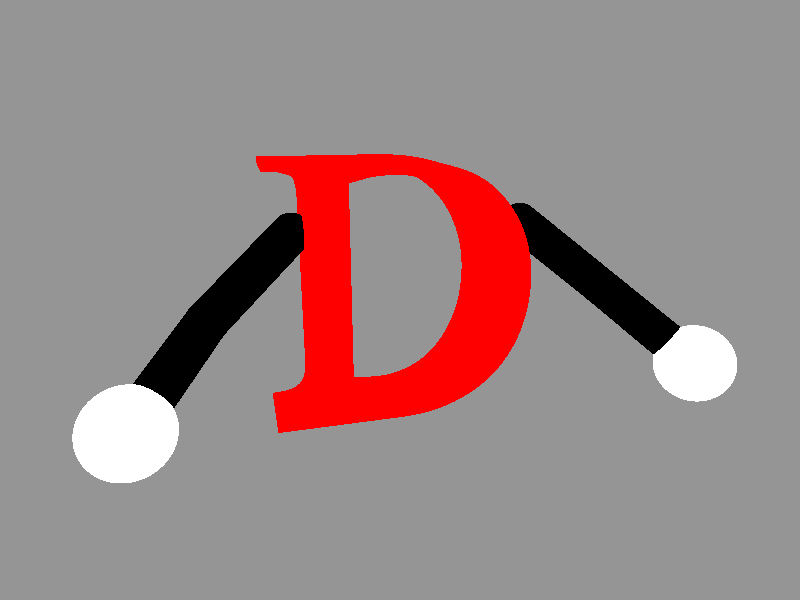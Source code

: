/*
 * Prospective mascot for D?
 */

#include "colors.inc"

#declare amb = 0.4;
#declare metalfin = finish {
	diffuse 0.1
	ambient 0.4
	specular 1
	metallic
	roughness 0.1
};

#declare H = 0.75;
#declare W = 0.75;
#declare waist = -.3;
#declare body_thickness = .2;
#declare body_width = 0.7;

#local arm_rad = 0.05;
#local upper_arm_len = 0.3;
#local forearm_len = 0.3;

#macro arm(raise_angle, fwd_angle, out_angle, elbow_angle)
union {
	sphere {	// shoulder
		<0,0,0>, arm_rad
	}

	union {		// arm
		cylinder {	// upper arm
			<0, -upper_arm_len, 0>, <0,0,0>, arm_rad
		}

		union {		// lower arm
			sphere {	// elbow
				<0,0,0>, arm_rad
			}

			union {
				cylinder {
					<0, -forearm_len, 0>, <0,0,0>, arm_rad
				}

				// Hand
				sphere {
					// TEMPORARY
					<0,0,0>, arm_rad*2
					pigment { White }
					finish { diffuse 0.5 ambient amb }
					translate <0, -forearm_len, 0>
				}

				rotate x*elbow_angle
			}
			translate <0, -upper_arm_len, 0>
		}
		rotate y*shoulder_out_angle
		rotate x*shoulder_fwd_angle
		rotate z*shoulder_raise_angle
	}
}
#end

union {
	// Body (bo-D ?)
	text {
		ttf "timrom.ttf" "D" body_thickness 0
		pigment { Red }
		finish { metalfin }
		translate <0, 0, -body_thickness/2>
	}

	// Arms
	#local shoulder_y = 0.5;
	#local left_shoulder_x = body_width - 0.01;
	#local right_shoulder_x = 0.07;
	union {
		object {	// left arm
			#local shoulder_raise_angle = 50;
			#local shoulder_fwd_angle = 20;
			#local shoulder_out_angle = 10;
			#local elbow_angle = 20;

			arm(shoulder_raise_angle, shoulder_fwd_angle,
				shoulder_out_angle, elbow_angle)

			translate <left_shoulder_x, shoulder_y, 0>
		}
		object {	// right arm
			#local shoulder_raise_angle = 50;
			#local shoulder_fwd_angle = 20;
			#local shoulder_out_angle = 10;
			#local elbow_angle = 20;

			arm(shoulder_raise_angle, shoulder_fwd_angle,
				shoulder_out_angle, elbow_angle)

			scale <-1,1,1>	// right arm = mirror image of left arm
			translate <right_shoulder_x, shoulder_y, 0>
		}

		pigment { Black }
		finish {
			diffuse .7
			specular .1
			roughness 1.0
		}
	}

	translate <-body_width/2, waist, 0>
}

#local ruler = 0;
#if (ruler)
	union {
		cylinder {
			<0,0,0>, <0,H,0>, H/75
			pigment { Yellow }
			finish { metalfin }
		}

		cylinder {
			#local mark_h = 0.68;
			<0, mark_h, 0>, <0, mark_h - H/150, 0>, H/20
			pigment { Yellow }
			finish { metalfin }
		}

		cylinder {
			#local mark_h = 0.5;
			<0, mark_h, 0>, <0, mark_h - H/150, 0>, H/20
			pigment { Yellow }
			finish { metalfin }
		}

		cylinder {
			<-W,0,0>, <W,0,0>, H/75
			pigment { Yellow }
			finish { metalfin }
		}

		translate <0, waist, 0>
	}
#end

light_source { <100,400,-800> White }
background { White*0.3 }
camera {
	location <-.4, .5, -1.5>	// final view
	//location <-.3, .3, -1.5>
	//location <0, .3, -1>	// front view, near
	look_at <0, 0, 0>

	//location <0, .4, -.5>
	//look_at <0, .4, 0>
}
